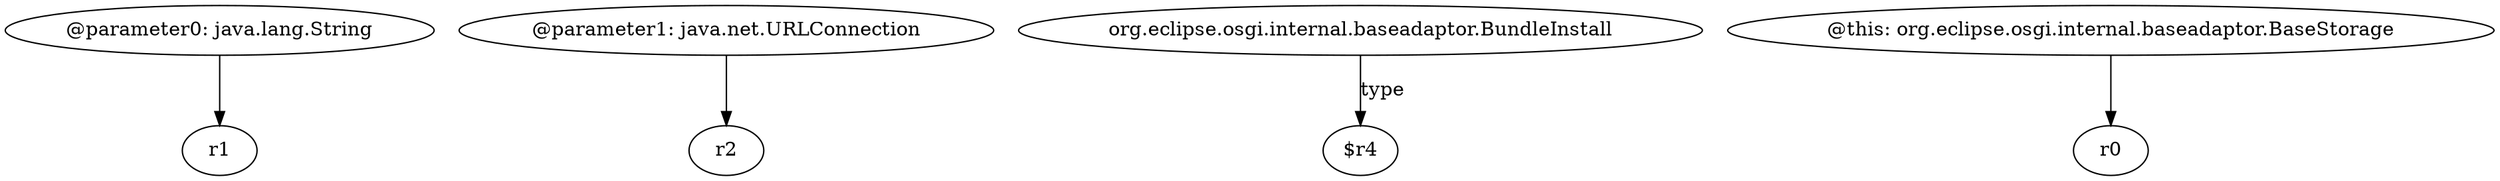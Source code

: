 digraph g {
0[label="@parameter0: java.lang.String"]
1[label="r1"]
0->1[label=""]
2[label="@parameter1: java.net.URLConnection"]
3[label="r2"]
2->3[label=""]
4[label="org.eclipse.osgi.internal.baseadaptor.BundleInstall"]
5[label="$r4"]
4->5[label="type"]
6[label="@this: org.eclipse.osgi.internal.baseadaptor.BaseStorage"]
7[label="r0"]
6->7[label=""]
}